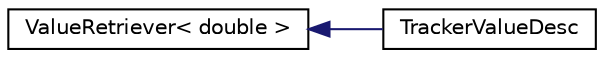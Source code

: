 digraph "Graphical Class Hierarchy"
{
  edge [fontname="Helvetica",fontsize="10",labelfontname="Helvetica",labelfontsize="10"];
  node [fontname="Helvetica",fontsize="10",shape=record];
  rankdir="LR";
  Node0 [label="ValueRetriever\< double \>",height=0.2,width=0.4,color="black", fillcolor="white", style="filled",URL="$dd/de3/class_value_retriever.html"];
  Node0 -> Node1 [dir="back",color="midnightblue",fontsize="10",style="solid",fontname="Helvetica"];
  Node1 [label="TrackerValueDesc",height=0.2,width=0.4,color="black", fillcolor="white", style="filled",URL="$d0/d7f/class_tracker_value_desc.html",tooltip="Representation of a timeline of floats with their names and moments. "];
}
